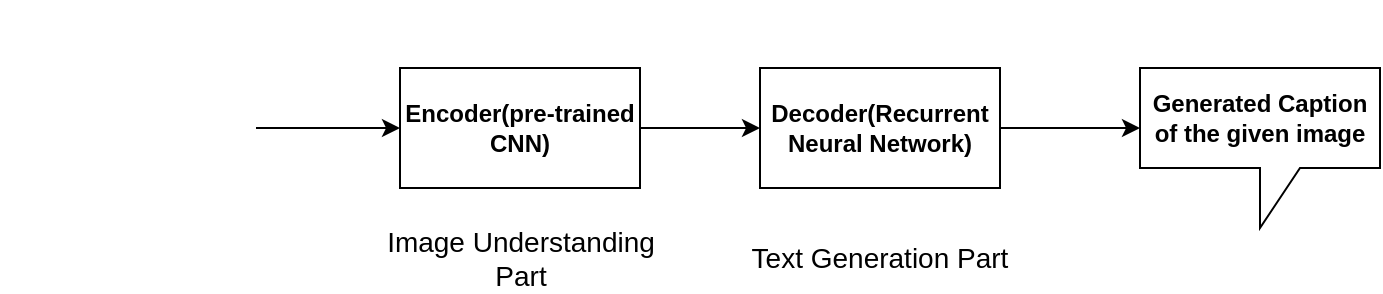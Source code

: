 <mxfile version="18.1.1" type="device"><diagram id="LJoEeBcYYH7PtuKLi-Ec" name="Page-1"><mxGraphModel dx="1278" dy="521" grid="1" gridSize="10" guides="1" tooltips="1" connect="1" arrows="1" fold="1" page="1" pageScale="1" pageWidth="827" pageHeight="1169" math="0" shadow="0"><root><mxCell id="0"/><mxCell id="1" parent="0"/><mxCell id="tUrSIUCcR05SGp70lHUO-11" style="edgeStyle=orthogonalEdgeStyle;rounded=0;orthogonalLoop=1;jettySize=auto;html=1;exitX=1;exitY=0.5;exitDx=0;exitDy=0;entryX=0;entryY=0.5;entryDx=0;entryDy=0;" edge="1" parent="1" source="tUrSIUCcR05SGp70lHUO-1" target="tUrSIUCcR05SGp70lHUO-3"><mxGeometry relative="1" as="geometry"/></mxCell><mxCell id="tUrSIUCcR05SGp70lHUO-1" value="" style="shape=image;html=1;verticalAlign=top;verticalLabelPosition=bottom;labelBackgroundColor=#ffffff;imageAspect=0;aspect=fixed;image=https://cdn1.iconfinder.com/data/icons/DarkGlass_Reworked/128x128/mimetypes/Clipping-_Picture-_alternative.png" vertex="1" parent="1"><mxGeometry x="40" y="150" width="128" height="128" as="geometry"/></mxCell><mxCell id="tUrSIUCcR05SGp70lHUO-12" style="edgeStyle=orthogonalEdgeStyle;rounded=0;orthogonalLoop=1;jettySize=auto;html=1;exitX=1;exitY=0.5;exitDx=0;exitDy=0;entryX=0;entryY=0.5;entryDx=0;entryDy=0;" edge="1" parent="1" source="tUrSIUCcR05SGp70lHUO-3" target="tUrSIUCcR05SGp70lHUO-4"><mxGeometry relative="1" as="geometry"/></mxCell><mxCell id="tUrSIUCcR05SGp70lHUO-3" value="&lt;b&gt;Encoder(pre-trained CNN)&lt;/b&gt;" style="rounded=0;whiteSpace=wrap;html=1;" vertex="1" parent="1"><mxGeometry x="240" y="184" width="120" height="60" as="geometry"/></mxCell><mxCell id="tUrSIUCcR05SGp70lHUO-13" style="edgeStyle=orthogonalEdgeStyle;rounded=0;orthogonalLoop=1;jettySize=auto;html=1;exitX=1;exitY=0.5;exitDx=0;exitDy=0;" edge="1" parent="1" source="tUrSIUCcR05SGp70lHUO-4"><mxGeometry relative="1" as="geometry"><mxPoint x="610" y="214" as="targetPoint"/></mxGeometry></mxCell><mxCell id="tUrSIUCcR05SGp70lHUO-4" value="&lt;b&gt;Decoder(Recurrent Neural Network)&lt;/b&gt;" style="rounded=0;whiteSpace=wrap;html=1;" vertex="1" parent="1"><mxGeometry x="420" y="184" width="120" height="60" as="geometry"/></mxCell><mxCell id="tUrSIUCcR05SGp70lHUO-7" value="&lt;b style=&quot;&quot;&gt;Generated Caption of the given image&lt;/b&gt;" style="shape=callout;whiteSpace=wrap;html=1;perimeter=calloutPerimeter;" vertex="1" parent="1"><mxGeometry x="610" y="184" width="120" height="80" as="geometry"/></mxCell><mxCell id="tUrSIUCcR05SGp70lHUO-9" value="&lt;font style=&quot;font-size: 14px;&quot;&gt;Image Understanding Part&lt;/font&gt;" style="text;html=1;strokeColor=none;fillColor=none;align=center;verticalAlign=middle;whiteSpace=wrap;rounded=0;" vertex="1" parent="1"><mxGeometry x="227.5" y="264" width="145" height="30" as="geometry"/></mxCell><mxCell id="tUrSIUCcR05SGp70lHUO-10" value="&lt;font style=&quot;font-size: 14px;&quot;&gt;Text Generation Part&lt;/font&gt;" style="text;html=1;strokeColor=none;fillColor=none;align=center;verticalAlign=middle;whiteSpace=wrap;rounded=0;" vertex="1" parent="1"><mxGeometry x="410" y="264" width="140" height="30" as="geometry"/></mxCell></root></mxGraphModel></diagram></mxfile>